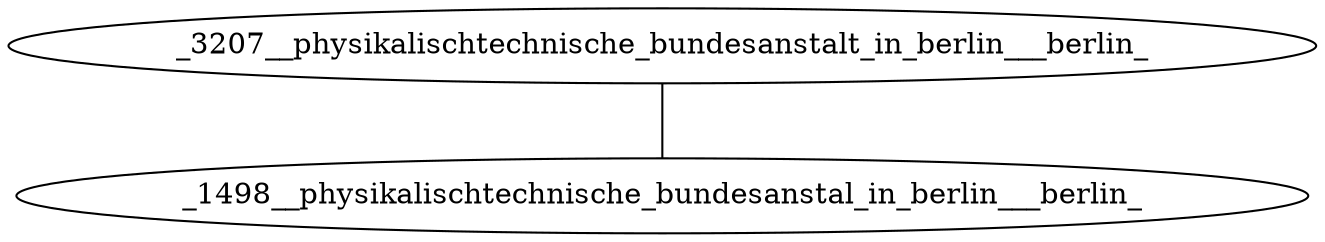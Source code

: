 graph {
_3207__physikalischtechnische_bundesanstalt_in_berlin___berlin_ -- _1498__physikalischtechnische_bundesanstal_in_berlin___berlin_
}